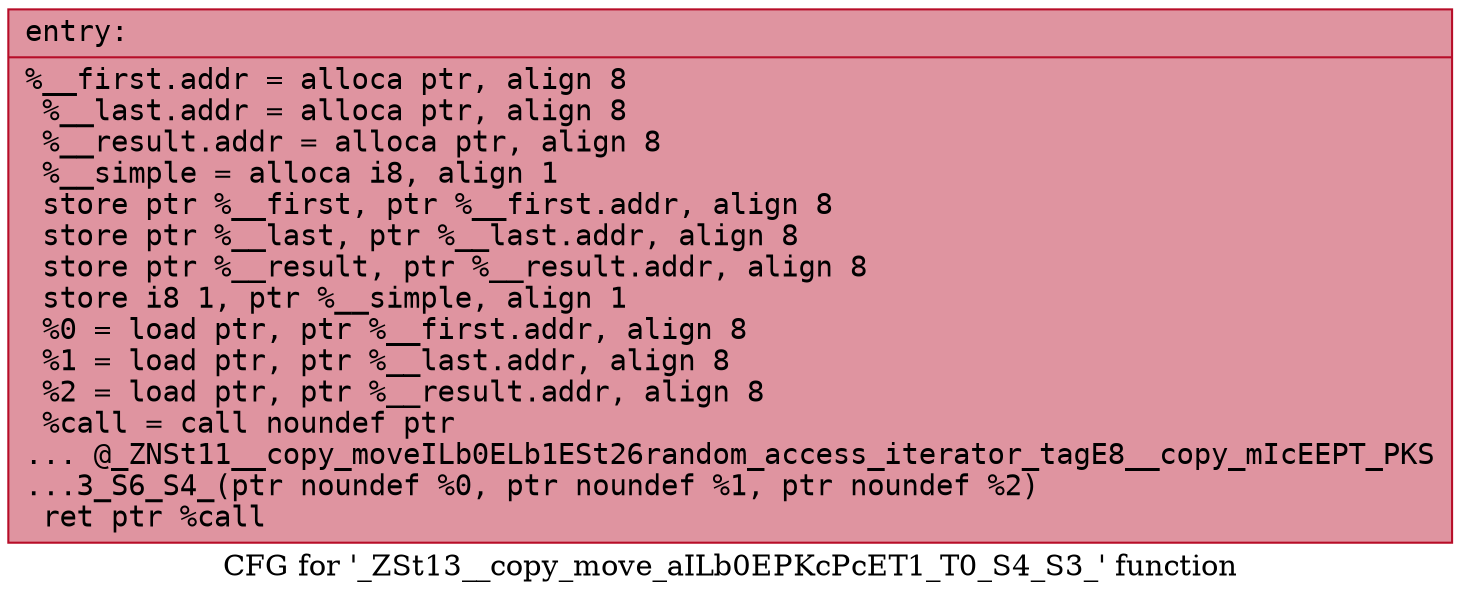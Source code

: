 digraph "CFG for '_ZSt13__copy_move_aILb0EPKcPcET1_T0_S4_S3_' function" {
	label="CFG for '_ZSt13__copy_move_aILb0EPKcPcET1_T0_S4_S3_' function";

	Node0x556bfec131e0 [shape=record,color="#b70d28ff", style=filled, fillcolor="#b70d2870" fontname="Courier",label="{entry:\l|  %__first.addr = alloca ptr, align 8\l  %__last.addr = alloca ptr, align 8\l  %__result.addr = alloca ptr, align 8\l  %__simple = alloca i8, align 1\l  store ptr %__first, ptr %__first.addr, align 8\l  store ptr %__last, ptr %__last.addr, align 8\l  store ptr %__result, ptr %__result.addr, align 8\l  store i8 1, ptr %__simple, align 1\l  %0 = load ptr, ptr %__first.addr, align 8\l  %1 = load ptr, ptr %__last.addr, align 8\l  %2 = load ptr, ptr %__result.addr, align 8\l  %call = call noundef ptr\l... @_ZNSt11__copy_moveILb0ELb1ESt26random_access_iterator_tagE8__copy_mIcEEPT_PKS\l...3_S6_S4_(ptr noundef %0, ptr noundef %1, ptr noundef %2)\l  ret ptr %call\l}"];
}
